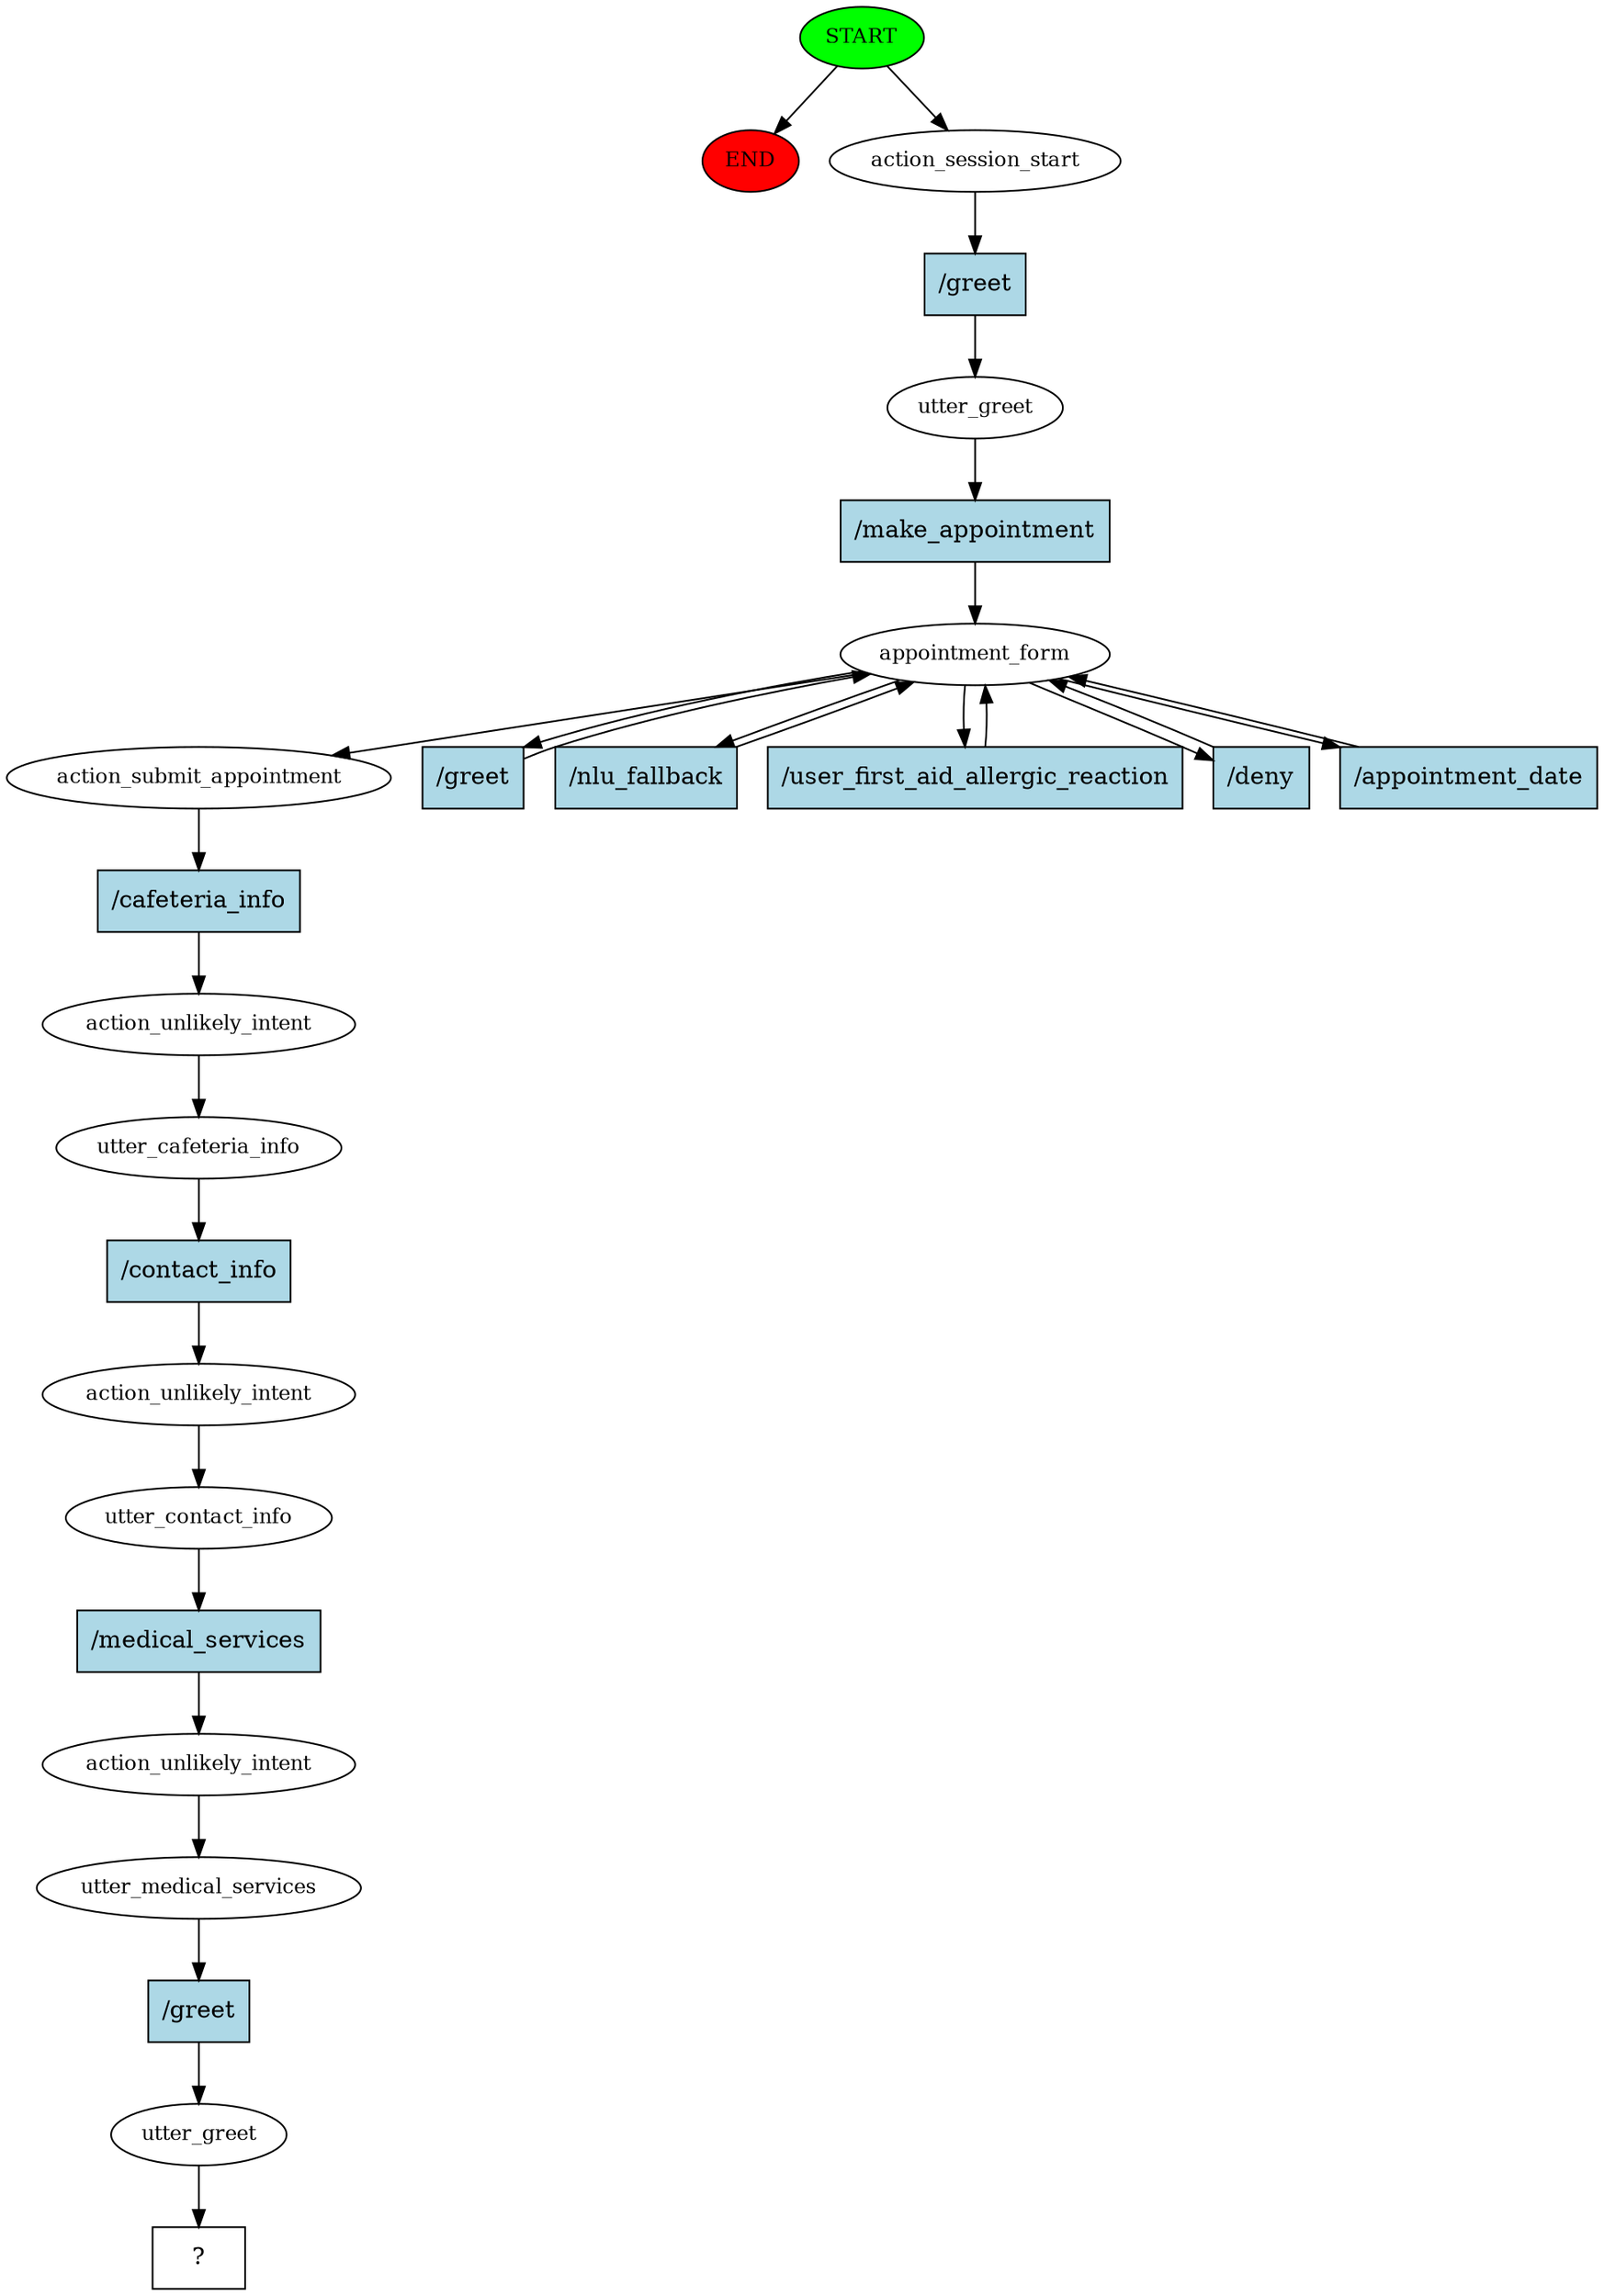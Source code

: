 digraph  {
0 [class="start active", fillcolor=green, fontsize=12, label=START, style=filled];
"-1" [class=end, fillcolor=red, fontsize=12, label=END, style=filled];
1 [class=active, fontsize=12, label=action_session_start];
2 [class=active, fontsize=12, label=utter_greet];
3 [class=active, fontsize=12, label=appointment_form];
10 [class=active, fontsize=12, label=action_submit_appointment];
11 [class=active, fontsize=12, label=action_unlikely_intent];
12 [class=active, fontsize=12, label=utter_cafeteria_info];
13 [class=active, fontsize=12, label=action_unlikely_intent];
14 [class=active, fontsize=12, label=utter_contact_info];
15 [class=active, fontsize=12, label=action_unlikely_intent];
16 [class=active, fontsize=12, label=utter_medical_services];
17 [class=active, fontsize=12, label=utter_greet];
18 [class="intent dashed active", label="  ?  ", shape=rect];
19 [class="intent active", fillcolor=lightblue, label="/greet", shape=rect, style=filled];
20 [class="intent active", fillcolor=lightblue, label="/make_appointment", shape=rect, style=filled];
21 [class="intent active", fillcolor=lightblue, label="/greet", shape=rect, style=filled];
22 [class="intent active", fillcolor=lightblue, label="/nlu_fallback", shape=rect, style=filled];
23 [class="intent active", fillcolor=lightblue, label="/user_first_aid_allergic_reaction", shape=rect, style=filled];
24 [class="intent active", fillcolor=lightblue, label="/deny", shape=rect, style=filled];
25 [class="intent active", fillcolor=lightblue, label="/appointment_date", shape=rect, style=filled];
26 [class="intent active", fillcolor=lightblue, label="/cafeteria_info", shape=rect, style=filled];
27 [class="intent active", fillcolor=lightblue, label="/contact_info", shape=rect, style=filled];
28 [class="intent active", fillcolor=lightblue, label="/medical_services", shape=rect, style=filled];
29 [class="intent active", fillcolor=lightblue, label="/greet", shape=rect, style=filled];
0 -> "-1"  [class="", key=NONE, label=""];
0 -> 1  [class=active, key=NONE, label=""];
1 -> 19  [class=active, key=0];
2 -> 20  [class=active, key=0];
3 -> 10  [class=active, key=NONE, label=""];
3 -> 21  [class=active, key=0];
3 -> 22  [class=active, key=0];
3 -> 23  [class=active, key=0];
3 -> 24  [class=active, key=0];
3 -> 25  [class=active, key=0];
10 -> 26  [class=active, key=0];
11 -> 12  [class=active, key=NONE, label=""];
12 -> 27  [class=active, key=0];
13 -> 14  [class=active, key=NONE, label=""];
14 -> 28  [class=active, key=0];
15 -> 16  [class=active, key=NONE, label=""];
16 -> 29  [class=active, key=0];
17 -> 18  [class=active, key=NONE, label=""];
19 -> 2  [class=active, key=0];
20 -> 3  [class=active, key=0];
21 -> 3  [class=active, key=0];
22 -> 3  [class=active, key=0];
23 -> 3  [class=active, key=0];
24 -> 3  [class=active, key=0];
25 -> 3  [class=active, key=0];
26 -> 11  [class=active, key=0];
27 -> 13  [class=active, key=0];
28 -> 15  [class=active, key=0];
29 -> 17  [class=active, key=0];
}
